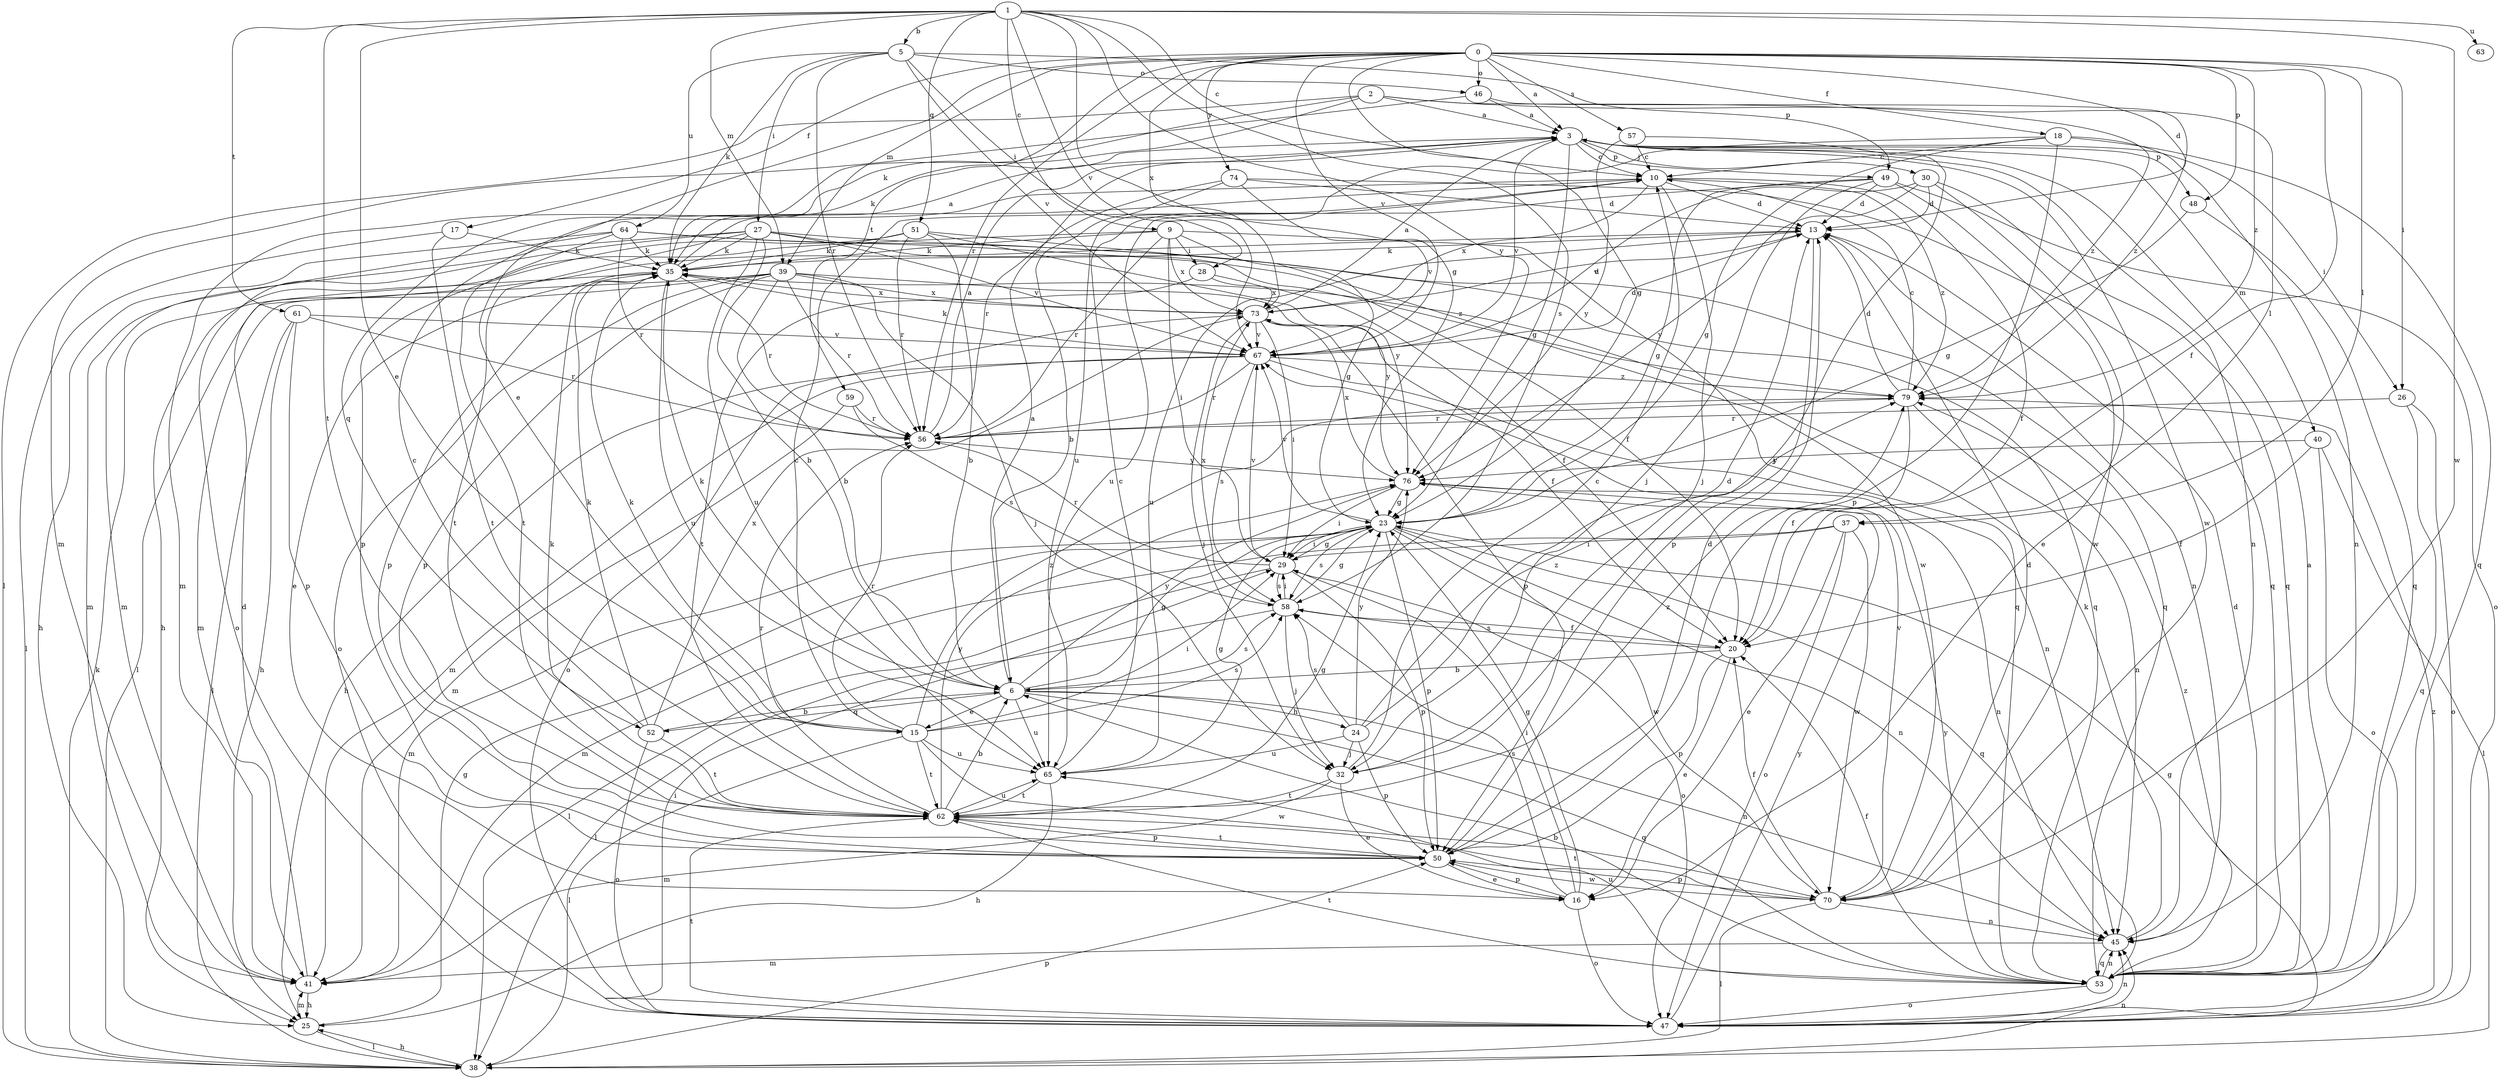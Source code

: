 strict digraph  {
0;
1;
2;
3;
5;
6;
9;
10;
13;
15;
16;
17;
18;
20;
23;
24;
25;
26;
27;
28;
29;
30;
32;
35;
37;
38;
39;
40;
41;
45;
46;
47;
48;
49;
50;
51;
52;
53;
56;
57;
58;
59;
61;
62;
63;
64;
65;
67;
70;
73;
74;
76;
79;
0 -> 3  [label=a];
0 -> 13  [label=d];
0 -> 15  [label=e];
0 -> 17  [label=f];
0 -> 18  [label=f];
0 -> 20  [label=f];
0 -> 23  [label=g];
0 -> 26  [label=i];
0 -> 37  [label=l];
0 -> 39  [label=m];
0 -> 46  [label=o];
0 -> 48  [label=p];
0 -> 56  [label=r];
0 -> 57  [label=s];
0 -> 59  [label=t];
0 -> 67  [label=v];
0 -> 73  [label=x];
0 -> 74  [label=y];
0 -> 79  [label=z];
1 -> 5  [label=b];
1 -> 9  [label=c];
1 -> 10  [label=c];
1 -> 15  [label=e];
1 -> 23  [label=g];
1 -> 39  [label=m];
1 -> 51  [label=q];
1 -> 58  [label=s];
1 -> 61  [label=t];
1 -> 62  [label=t];
1 -> 63  [label=u];
1 -> 67  [label=v];
1 -> 70  [label=w];
1 -> 76  [label=y];
2 -> 3  [label=a];
2 -> 35  [label=k];
2 -> 37  [label=l];
2 -> 38  [label=l];
2 -> 52  [label=q];
2 -> 79  [label=z];
3 -> 10  [label=c];
3 -> 23  [label=g];
3 -> 26  [label=i];
3 -> 30  [label=j];
3 -> 35  [label=k];
3 -> 40  [label=m];
3 -> 45  [label=n];
3 -> 48  [label=p];
3 -> 49  [label=p];
3 -> 67  [label=v];
3 -> 70  [label=w];
5 -> 27  [label=i];
5 -> 28  [label=i];
5 -> 35  [label=k];
5 -> 46  [label=o];
5 -> 49  [label=p];
5 -> 56  [label=r];
5 -> 64  [label=u];
5 -> 67  [label=v];
6 -> 3  [label=a];
6 -> 15  [label=e];
6 -> 23  [label=g];
6 -> 24  [label=h];
6 -> 35  [label=k];
6 -> 45  [label=n];
6 -> 52  [label=q];
6 -> 53  [label=q];
6 -> 58  [label=s];
6 -> 65  [label=u];
6 -> 76  [label=y];
9 -> 23  [label=g];
9 -> 25  [label=h];
9 -> 28  [label=i];
9 -> 29  [label=i];
9 -> 35  [label=k];
9 -> 53  [label=q];
9 -> 56  [label=r];
9 -> 73  [label=x];
10 -> 13  [label=d];
10 -> 20  [label=f];
10 -> 32  [label=j];
10 -> 41  [label=m];
10 -> 73  [label=x];
10 -> 79  [label=z];
13 -> 35  [label=k];
13 -> 45  [label=n];
13 -> 50  [label=p];
13 -> 65  [label=u];
15 -> 10  [label=c];
15 -> 29  [label=i];
15 -> 35  [label=k];
15 -> 38  [label=l];
15 -> 56  [label=r];
15 -> 58  [label=s];
15 -> 62  [label=t];
15 -> 65  [label=u];
15 -> 70  [label=w];
15 -> 79  [label=z];
16 -> 23  [label=g];
16 -> 29  [label=i];
16 -> 47  [label=o];
16 -> 50  [label=p];
16 -> 58  [label=s];
17 -> 35  [label=k];
17 -> 38  [label=l];
17 -> 62  [label=t];
18 -> 10  [label=c];
18 -> 23  [label=g];
18 -> 45  [label=n];
18 -> 50  [label=p];
18 -> 53  [label=q];
18 -> 65  [label=u];
20 -> 6  [label=b];
20 -> 16  [label=e];
20 -> 50  [label=p];
20 -> 58  [label=s];
23 -> 29  [label=i];
23 -> 41  [label=m];
23 -> 45  [label=n];
23 -> 50  [label=p];
23 -> 53  [label=q];
23 -> 58  [label=s];
23 -> 67  [label=v];
23 -> 70  [label=w];
24 -> 13  [label=d];
24 -> 32  [label=j];
24 -> 50  [label=p];
24 -> 58  [label=s];
24 -> 65  [label=u];
24 -> 76  [label=y];
24 -> 79  [label=z];
25 -> 23  [label=g];
25 -> 38  [label=l];
25 -> 41  [label=m];
26 -> 47  [label=o];
26 -> 53  [label=q];
26 -> 56  [label=r];
27 -> 6  [label=b];
27 -> 35  [label=k];
27 -> 41  [label=m];
27 -> 47  [label=o];
27 -> 53  [label=q];
27 -> 62  [label=t];
27 -> 65  [label=u];
27 -> 67  [label=v];
27 -> 79  [label=z];
28 -> 20  [label=f];
28 -> 62  [label=t];
28 -> 73  [label=x];
29 -> 23  [label=g];
29 -> 38  [label=l];
29 -> 47  [label=o];
29 -> 50  [label=p];
29 -> 56  [label=r];
29 -> 58  [label=s];
29 -> 67  [label=v];
30 -> 13  [label=d];
30 -> 16  [label=e];
30 -> 53  [label=q];
30 -> 67  [label=v];
30 -> 76  [label=y];
32 -> 10  [label=c];
32 -> 16  [label=e];
32 -> 41  [label=m];
32 -> 62  [label=t];
35 -> 3  [label=a];
35 -> 16  [label=e];
35 -> 50  [label=p];
35 -> 56  [label=r];
35 -> 65  [label=u];
35 -> 73  [label=x];
37 -> 16  [label=e];
37 -> 29  [label=i];
37 -> 41  [label=m];
37 -> 47  [label=o];
37 -> 70  [label=w];
38 -> 25  [label=h];
38 -> 35  [label=k];
38 -> 45  [label=n];
38 -> 50  [label=p];
39 -> 6  [label=b];
39 -> 32  [label=j];
39 -> 38  [label=l];
39 -> 41  [label=m];
39 -> 47  [label=o];
39 -> 50  [label=p];
39 -> 56  [label=r];
39 -> 73  [label=x];
39 -> 76  [label=y];
40 -> 20  [label=f];
40 -> 38  [label=l];
40 -> 47  [label=o];
40 -> 76  [label=y];
41 -> 13  [label=d];
41 -> 25  [label=h];
45 -> 35  [label=k];
45 -> 41  [label=m];
45 -> 53  [label=q];
46 -> 3  [label=a];
46 -> 41  [label=m];
46 -> 79  [label=z];
47 -> 23  [label=g];
47 -> 29  [label=i];
47 -> 45  [label=n];
47 -> 62  [label=t];
47 -> 76  [label=y];
47 -> 79  [label=z];
48 -> 23  [label=g];
48 -> 53  [label=q];
49 -> 13  [label=d];
49 -> 23  [label=g];
49 -> 32  [label=j];
49 -> 47  [label=o];
49 -> 65  [label=u];
49 -> 70  [label=w];
50 -> 13  [label=d];
50 -> 16  [label=e];
50 -> 62  [label=t];
50 -> 70  [label=w];
51 -> 6  [label=b];
51 -> 35  [label=k];
51 -> 50  [label=p];
51 -> 56  [label=r];
51 -> 70  [label=w];
51 -> 76  [label=y];
52 -> 6  [label=b];
52 -> 10  [label=c];
52 -> 35  [label=k];
52 -> 47  [label=o];
52 -> 62  [label=t];
52 -> 73  [label=x];
53 -> 3  [label=a];
53 -> 6  [label=b];
53 -> 13  [label=d];
53 -> 20  [label=f];
53 -> 45  [label=n];
53 -> 47  [label=o];
53 -> 62  [label=t];
53 -> 65  [label=u];
53 -> 76  [label=y];
53 -> 79  [label=z];
56 -> 3  [label=a];
56 -> 76  [label=y];
57 -> 10  [label=c];
57 -> 32  [label=j];
57 -> 76  [label=y];
58 -> 20  [label=f];
58 -> 23  [label=g];
58 -> 29  [label=i];
58 -> 32  [label=j];
58 -> 38  [label=l];
58 -> 73  [label=x];
59 -> 41  [label=m];
59 -> 56  [label=r];
59 -> 58  [label=s];
61 -> 25  [label=h];
61 -> 38  [label=l];
61 -> 50  [label=p];
61 -> 56  [label=r];
61 -> 67  [label=v];
62 -> 6  [label=b];
62 -> 23  [label=g];
62 -> 35  [label=k];
62 -> 50  [label=p];
62 -> 56  [label=r];
62 -> 65  [label=u];
62 -> 76  [label=y];
62 -> 79  [label=z];
64 -> 20  [label=f];
64 -> 25  [label=h];
64 -> 35  [label=k];
64 -> 41  [label=m];
64 -> 53  [label=q];
64 -> 56  [label=r];
64 -> 62  [label=t];
65 -> 10  [label=c];
65 -> 23  [label=g];
65 -> 25  [label=h];
65 -> 62  [label=t];
67 -> 13  [label=d];
67 -> 25  [label=h];
67 -> 35  [label=k];
67 -> 41  [label=m];
67 -> 45  [label=n];
67 -> 56  [label=r];
67 -> 58  [label=s];
67 -> 79  [label=z];
70 -> 13  [label=d];
70 -> 20  [label=f];
70 -> 38  [label=l];
70 -> 45  [label=n];
70 -> 50  [label=p];
70 -> 62  [label=t];
70 -> 67  [label=v];
73 -> 3  [label=a];
73 -> 13  [label=d];
73 -> 20  [label=f];
73 -> 29  [label=i];
73 -> 32  [label=j];
73 -> 47  [label=o];
73 -> 50  [label=p];
73 -> 67  [label=v];
74 -> 6  [label=b];
74 -> 13  [label=d];
74 -> 53  [label=q];
74 -> 56  [label=r];
74 -> 67  [label=v];
76 -> 23  [label=g];
76 -> 29  [label=i];
76 -> 45  [label=n];
76 -> 73  [label=x];
79 -> 10  [label=c];
79 -> 13  [label=d];
79 -> 20  [label=f];
79 -> 45  [label=n];
79 -> 56  [label=r];
}
